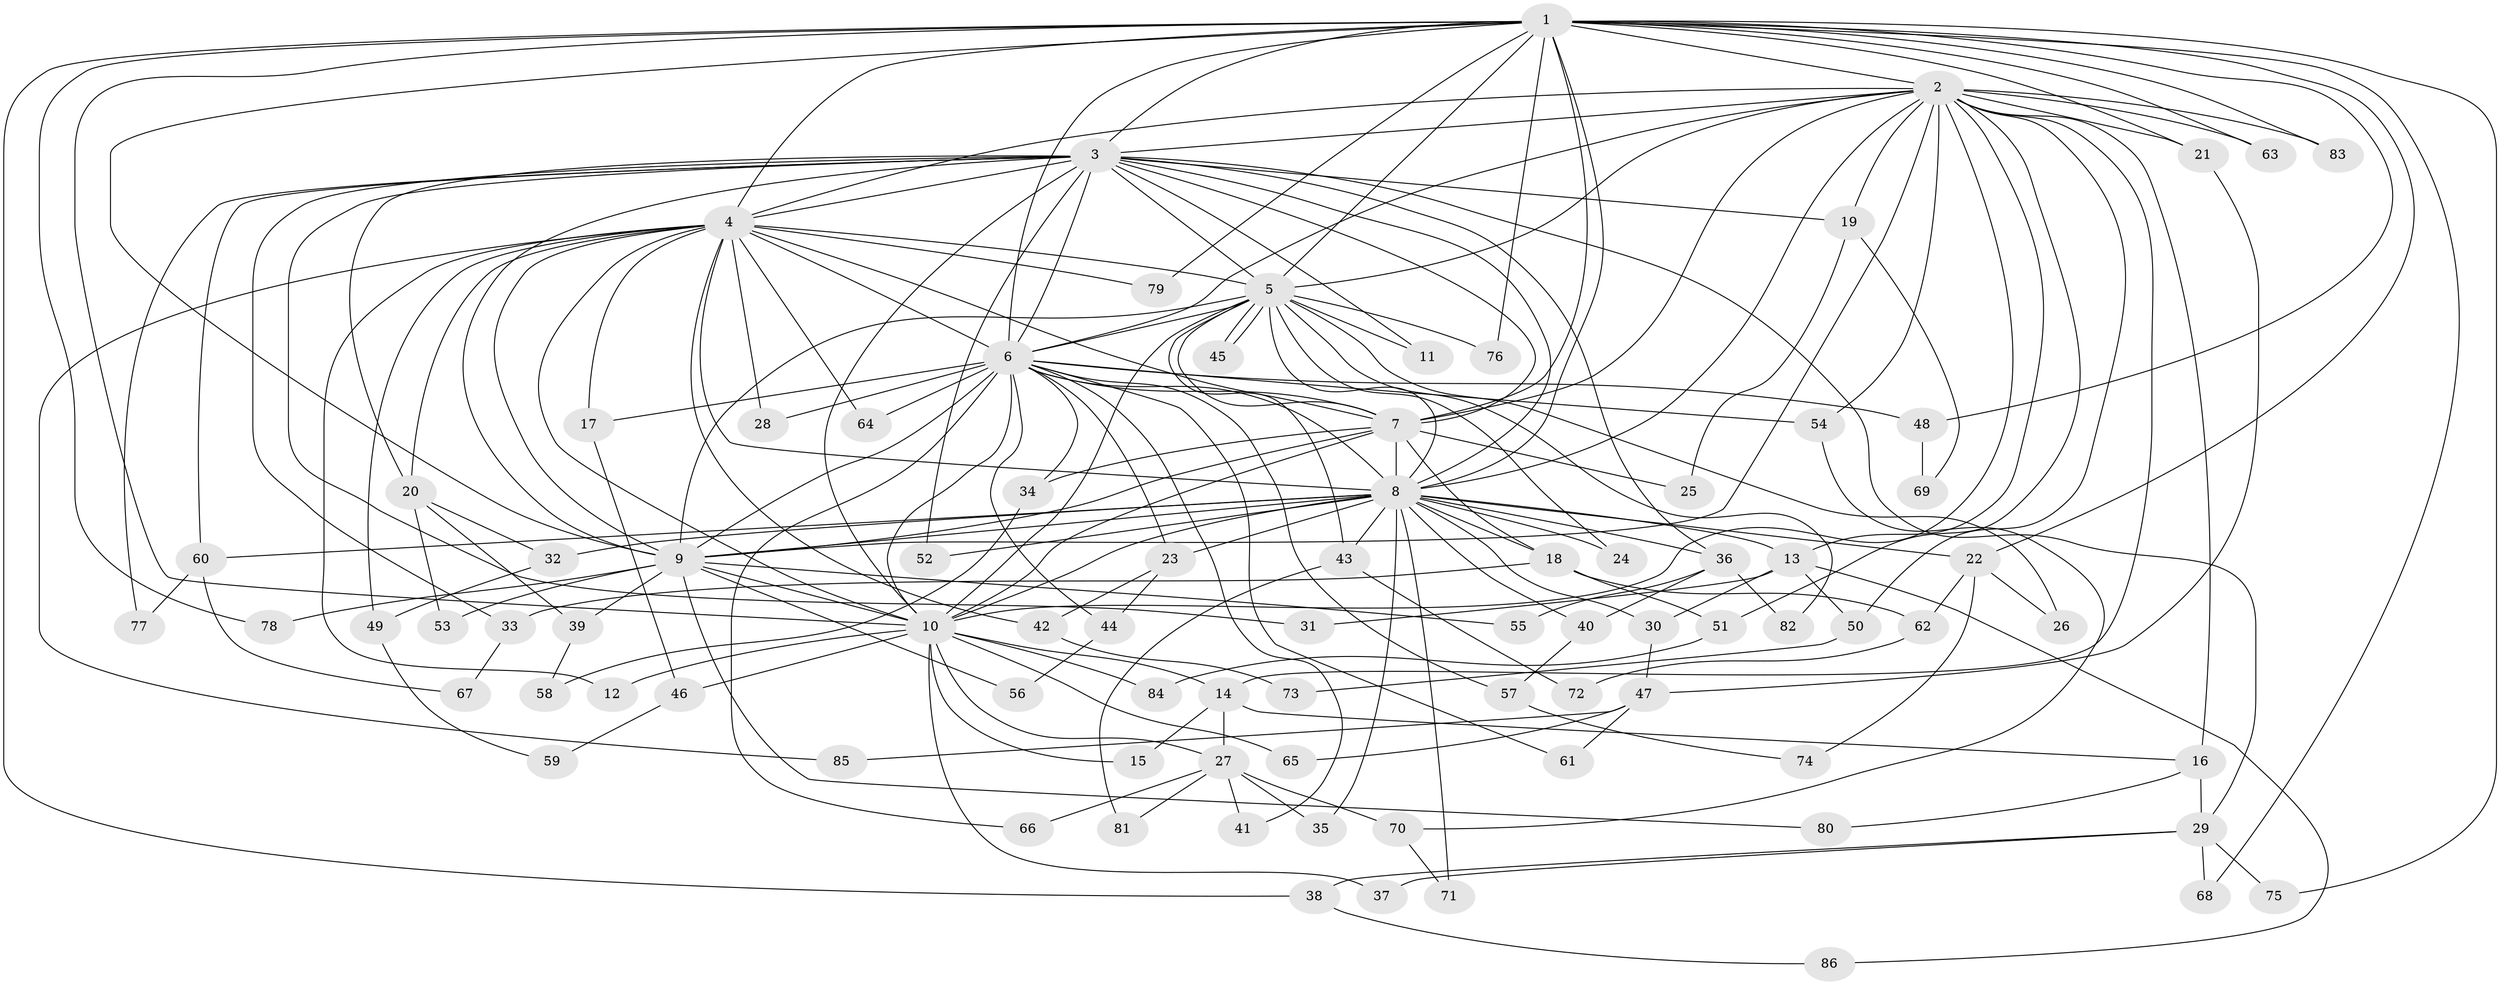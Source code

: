 // coarse degree distribution, {6: 0.038461538461538464, 15: 0.07692307692307693, 3: 0.15384615384615385, 5: 0.15384615384615385, 4: 0.2692307692307692, 2: 0.07692307692307693, 7: 0.038461538461538464, 9: 0.038461538461538464, 1: 0.038461538461538464, 11: 0.038461538461538464, 14: 0.07692307692307693}
// Generated by graph-tools (version 1.1) at 2025/36/03/04/25 23:36:20]
// undirected, 86 vertices, 197 edges
graph export_dot {
  node [color=gray90,style=filled];
  1;
  2;
  3;
  4;
  5;
  6;
  7;
  8;
  9;
  10;
  11;
  12;
  13;
  14;
  15;
  16;
  17;
  18;
  19;
  20;
  21;
  22;
  23;
  24;
  25;
  26;
  27;
  28;
  29;
  30;
  31;
  32;
  33;
  34;
  35;
  36;
  37;
  38;
  39;
  40;
  41;
  42;
  43;
  44;
  45;
  46;
  47;
  48;
  49;
  50;
  51;
  52;
  53;
  54;
  55;
  56;
  57;
  58;
  59;
  60;
  61;
  62;
  63;
  64;
  65;
  66;
  67;
  68;
  69;
  70;
  71;
  72;
  73;
  74;
  75;
  76;
  77;
  78;
  79;
  80;
  81;
  82;
  83;
  84;
  85;
  86;
  1 -- 2;
  1 -- 3;
  1 -- 4;
  1 -- 5;
  1 -- 6;
  1 -- 7;
  1 -- 8;
  1 -- 9;
  1 -- 10;
  1 -- 21;
  1 -- 22;
  1 -- 38;
  1 -- 48;
  1 -- 63;
  1 -- 68;
  1 -- 75;
  1 -- 76;
  1 -- 78;
  1 -- 79;
  1 -- 83;
  2 -- 3;
  2 -- 4;
  2 -- 5;
  2 -- 6;
  2 -- 7;
  2 -- 8;
  2 -- 9;
  2 -- 10;
  2 -- 13;
  2 -- 14;
  2 -- 16;
  2 -- 19;
  2 -- 21;
  2 -- 50;
  2 -- 51;
  2 -- 54;
  2 -- 63;
  2 -- 83;
  3 -- 4;
  3 -- 5;
  3 -- 6;
  3 -- 7;
  3 -- 8;
  3 -- 9;
  3 -- 10;
  3 -- 11;
  3 -- 19;
  3 -- 20;
  3 -- 29;
  3 -- 31;
  3 -- 33;
  3 -- 36;
  3 -- 52;
  3 -- 60;
  3 -- 77;
  4 -- 5;
  4 -- 6;
  4 -- 7;
  4 -- 8;
  4 -- 9;
  4 -- 10;
  4 -- 12;
  4 -- 17;
  4 -- 20;
  4 -- 28;
  4 -- 42;
  4 -- 49;
  4 -- 64;
  4 -- 79;
  4 -- 85;
  5 -- 6;
  5 -- 7;
  5 -- 8;
  5 -- 9;
  5 -- 10;
  5 -- 11;
  5 -- 24;
  5 -- 26;
  5 -- 43;
  5 -- 45;
  5 -- 45;
  5 -- 76;
  5 -- 82;
  6 -- 7;
  6 -- 8;
  6 -- 9;
  6 -- 10;
  6 -- 17;
  6 -- 23;
  6 -- 28;
  6 -- 34;
  6 -- 41;
  6 -- 44;
  6 -- 48;
  6 -- 54;
  6 -- 57;
  6 -- 61;
  6 -- 64;
  6 -- 66;
  7 -- 8;
  7 -- 9;
  7 -- 10;
  7 -- 18;
  7 -- 25;
  7 -- 34;
  8 -- 9;
  8 -- 10;
  8 -- 13;
  8 -- 18;
  8 -- 22;
  8 -- 23;
  8 -- 24;
  8 -- 30;
  8 -- 32;
  8 -- 35;
  8 -- 36;
  8 -- 40;
  8 -- 43;
  8 -- 52;
  8 -- 60;
  8 -- 71;
  9 -- 10;
  9 -- 39;
  9 -- 53;
  9 -- 55;
  9 -- 56;
  9 -- 78;
  9 -- 80;
  10 -- 12;
  10 -- 14;
  10 -- 15;
  10 -- 27;
  10 -- 37;
  10 -- 46;
  10 -- 65;
  10 -- 84;
  13 -- 30;
  13 -- 31;
  13 -- 50;
  13 -- 86;
  14 -- 15;
  14 -- 16;
  14 -- 27;
  16 -- 29;
  16 -- 80;
  17 -- 46;
  18 -- 33;
  18 -- 51;
  18 -- 62;
  19 -- 25;
  19 -- 69;
  20 -- 32;
  20 -- 39;
  20 -- 53;
  21 -- 47;
  22 -- 26;
  22 -- 62;
  22 -- 74;
  23 -- 42;
  23 -- 44;
  27 -- 35;
  27 -- 41;
  27 -- 66;
  27 -- 70;
  27 -- 81;
  29 -- 37;
  29 -- 38;
  29 -- 68;
  29 -- 75;
  30 -- 47;
  32 -- 49;
  33 -- 67;
  34 -- 58;
  36 -- 40;
  36 -- 55;
  36 -- 82;
  38 -- 86;
  39 -- 58;
  40 -- 57;
  42 -- 73;
  43 -- 72;
  43 -- 81;
  44 -- 56;
  46 -- 59;
  47 -- 61;
  47 -- 65;
  47 -- 85;
  48 -- 69;
  49 -- 59;
  50 -- 73;
  51 -- 84;
  54 -- 70;
  57 -- 74;
  60 -- 67;
  60 -- 77;
  62 -- 72;
  70 -- 71;
}
